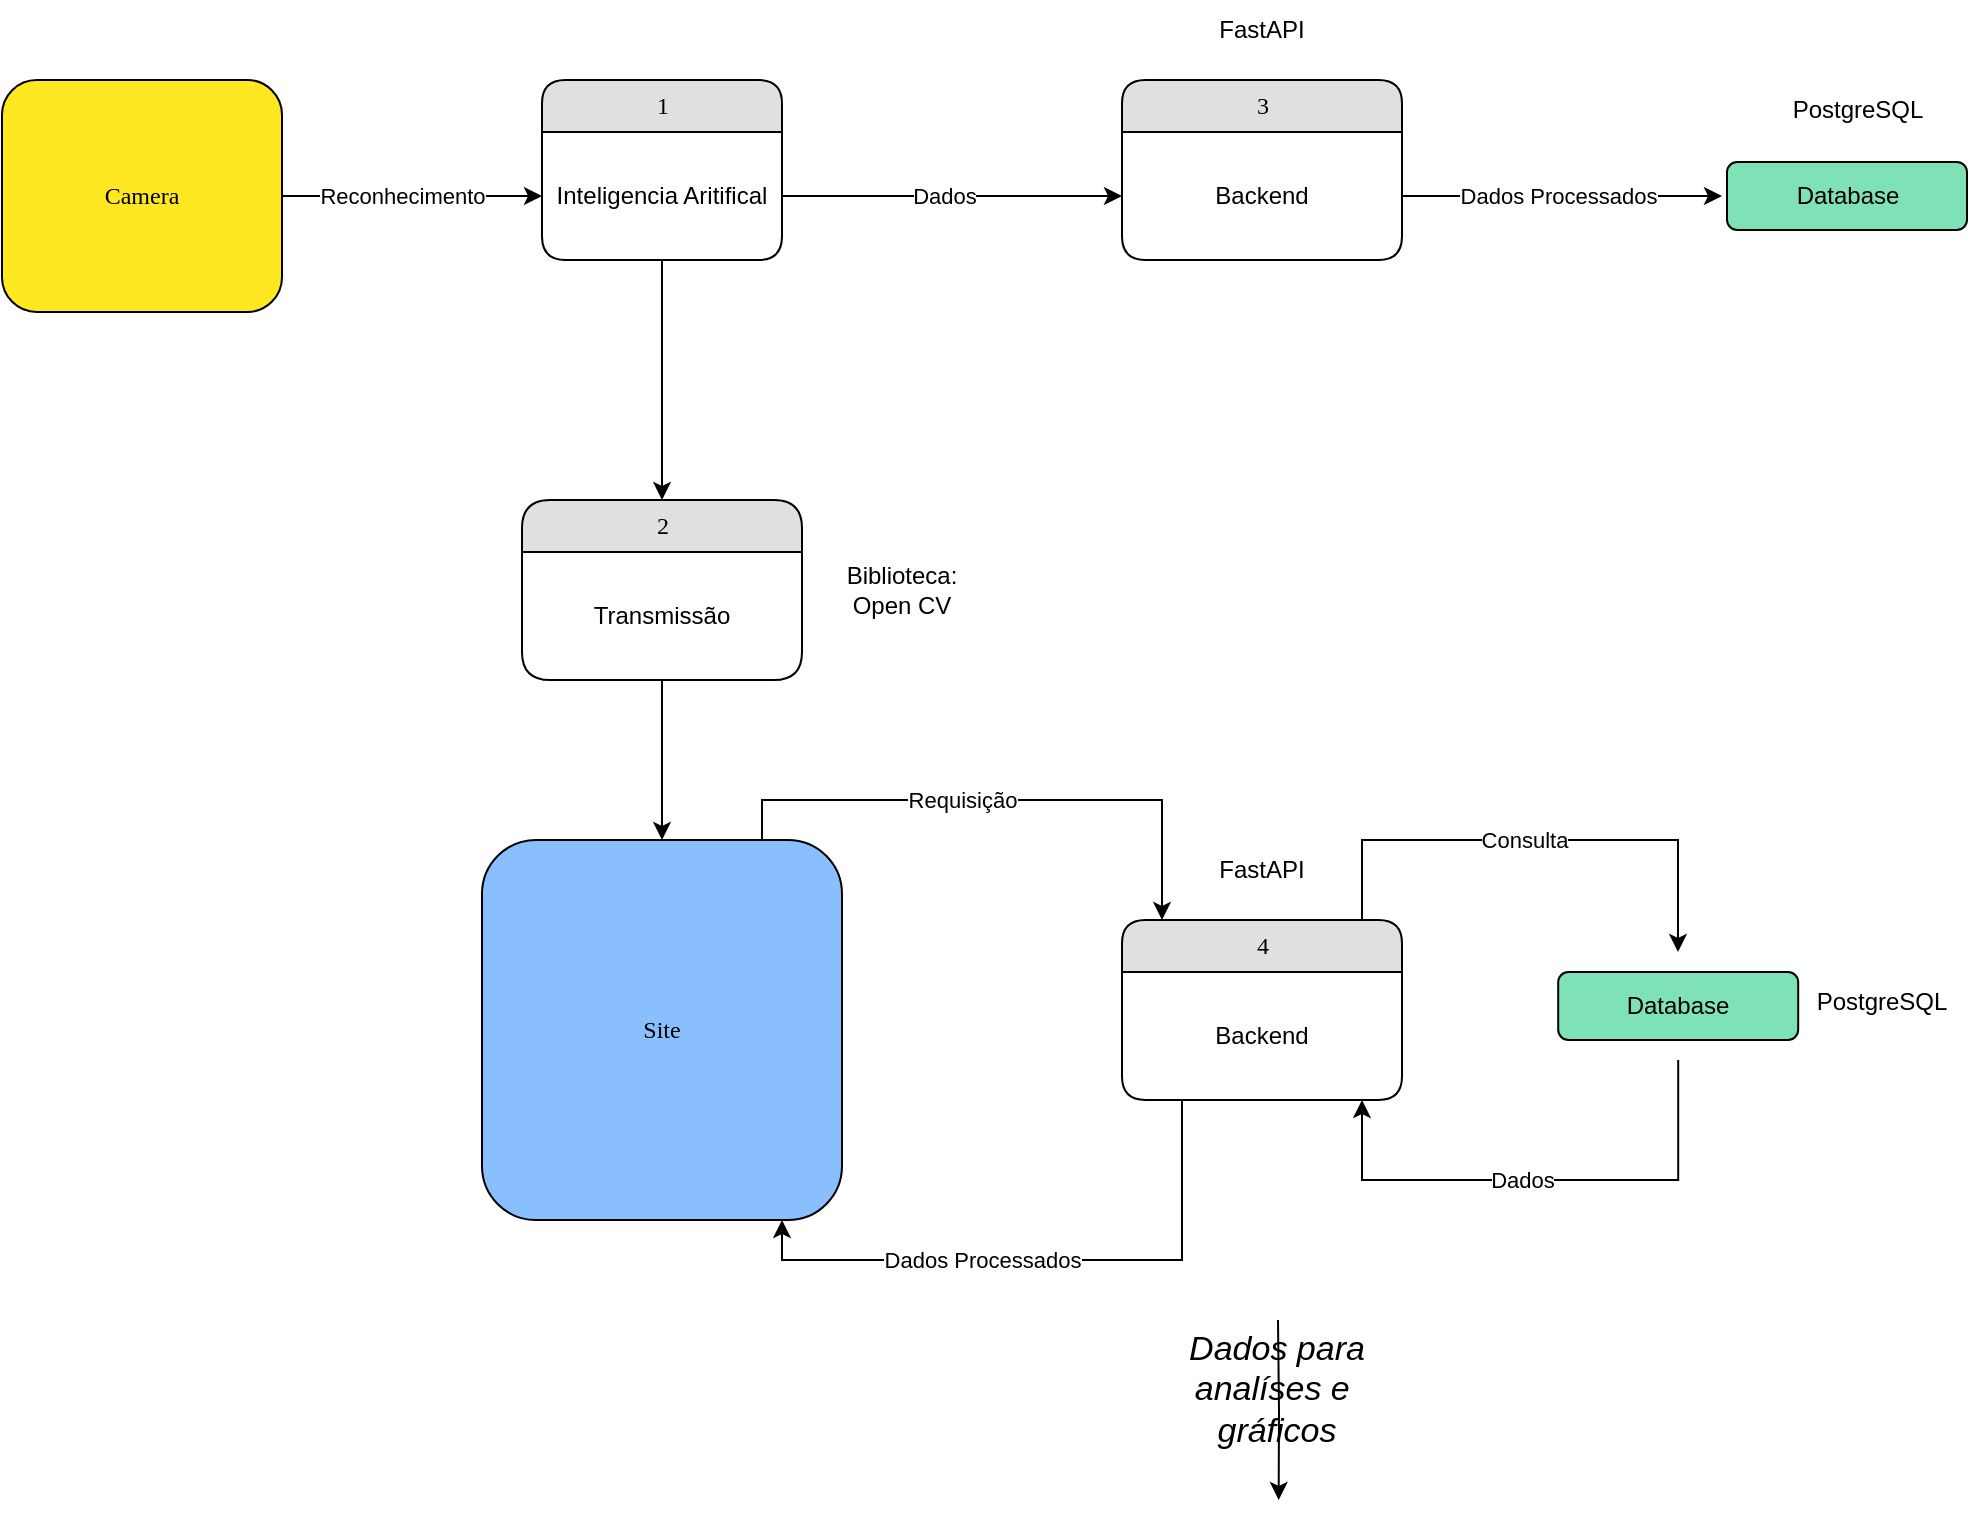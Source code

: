<mxfile version="26.1.1">
  <diagram name="Page-1" id="52a04d89-c75d-2922-d76d-85b35f80e030">
    <mxGraphModel dx="1615" dy="815" grid="1" gridSize="10" guides="1" tooltips="1" connect="1" arrows="1" fold="1" page="1" pageScale="1" pageWidth="1100" pageHeight="850" background="none" math="0" shadow="0">
      <root>
        <mxCell id="0" />
        <mxCell id="1" parent="0" />
        <mxCell id="lRav8HB0Zqkx85ylH6ax-5" style="edgeStyle=orthogonalEdgeStyle;rounded=0;orthogonalLoop=1;jettySize=auto;html=1;entryX=0;entryY=0.5;entryDx=0;entryDy=0;" edge="1" parent="1" source="lRav8HB0Zqkx85ylH6ax-1" target="lRav8HB0Zqkx85ylH6ax-4">
          <mxGeometry relative="1" as="geometry" />
        </mxCell>
        <mxCell id="lRav8HB0Zqkx85ylH6ax-10" value="Reconhecimento" style="edgeLabel;html=1;align=center;verticalAlign=middle;resizable=0;points=[];" vertex="1" connectable="0" parent="lRav8HB0Zqkx85ylH6ax-5">
          <mxGeometry x="0.149" y="2" relative="1" as="geometry">
            <mxPoint x="-15" y="2" as="offset" />
          </mxGeometry>
        </mxCell>
        <mxCell id="lRav8HB0Zqkx85ylH6ax-1" value="Camera" style="whiteSpace=wrap;html=1;rounded=1;shadow=0;comic=0;labelBackgroundColor=none;strokeWidth=1;fontFamily=Verdana;fontSize=12;align=center;fillColor=#FFE822;strokeColor=default;" vertex="1" parent="1">
          <mxGeometry x="40" y="550" width="140" height="116" as="geometry" />
        </mxCell>
        <mxCell id="lRav8HB0Zqkx85ylH6ax-25" style="edgeStyle=orthogonalEdgeStyle;rounded=0;orthogonalLoop=1;jettySize=auto;html=1;entryX=0.5;entryY=0;entryDx=0;entryDy=0;" edge="1" parent="1" source="lRav8HB0Zqkx85ylH6ax-3" target="lRav8HB0Zqkx85ylH6ax-21">
          <mxGeometry relative="1" as="geometry" />
        </mxCell>
        <mxCell id="lRav8HB0Zqkx85ylH6ax-3" value="1" style="swimlane;html=1;fontStyle=0;childLayout=stackLayout;horizontal=1;startSize=26;fillColor=#e0e0e0;horizontalStack=0;resizeParent=1;resizeLast=0;collapsible=1;marginBottom=0;swimlaneFillColor=#ffffff;align=center;rounded=1;shadow=0;comic=0;labelBackgroundColor=none;strokeWidth=1;fontFamily=Verdana;fontSize=12;verticalAlign=middle;" vertex="1" parent="1">
          <mxGeometry x="310" y="550" width="120" height="90" as="geometry" />
        </mxCell>
        <mxCell id="lRav8HB0Zqkx85ylH6ax-4" value="Inteligencia Aritifical" style="text;html=1;strokeColor=none;fillColor=none;spacingLeft=4;spacingRight=4;whiteSpace=wrap;overflow=hidden;rotatable=0;points=[[0,0.5],[1,0.5]];portConstraint=eastwest;align=center;rounded=1;verticalAlign=middle;" vertex="1" parent="lRav8HB0Zqkx85ylH6ax-3">
          <mxGeometry y="26" width="120" height="64" as="geometry" />
        </mxCell>
        <mxCell id="lRav8HB0Zqkx85ylH6ax-8" value="3" style="swimlane;html=1;fontStyle=0;childLayout=stackLayout;horizontal=1;startSize=26;fillColor=#e0e0e0;horizontalStack=0;resizeParent=1;resizeLast=0;collapsible=1;marginBottom=0;swimlaneFillColor=#ffffff;align=center;rounded=1;shadow=0;comic=0;labelBackgroundColor=none;strokeWidth=1;fontFamily=Verdana;fontSize=12" vertex="1" parent="1">
          <mxGeometry x="600" y="550" width="140" height="90" as="geometry" />
        </mxCell>
        <mxCell id="lRav8HB0Zqkx85ylH6ax-9" value="Backend" style="text;html=1;strokeColor=none;fillColor=none;spacingLeft=4;spacingRight=4;whiteSpace=wrap;overflow=hidden;rotatable=0;points=[[0,0.5],[1,0.5]];portConstraint=eastwest;align=center;rounded=1;verticalAlign=middle;" vertex="1" parent="lRav8HB0Zqkx85ylH6ax-8">
          <mxGeometry y="26" width="140" height="64" as="geometry" />
        </mxCell>
        <mxCell id="lRav8HB0Zqkx85ylH6ax-11" style="edgeStyle=orthogonalEdgeStyle;rounded=0;orthogonalLoop=1;jettySize=auto;html=1;" edge="1" parent="1" source="lRav8HB0Zqkx85ylH6ax-4" target="lRav8HB0Zqkx85ylH6ax-9">
          <mxGeometry relative="1" as="geometry" />
        </mxCell>
        <mxCell id="lRav8HB0Zqkx85ylH6ax-12" value="Dados" style="edgeLabel;html=1;align=center;verticalAlign=middle;resizable=0;points=[];" vertex="1" connectable="0" parent="lRav8HB0Zqkx85ylH6ax-11">
          <mxGeometry x="0.088" y="1" relative="1" as="geometry">
            <mxPoint x="-12" y="1" as="offset" />
          </mxGeometry>
        </mxCell>
        <mxCell id="lRav8HB0Zqkx85ylH6ax-15" style="edgeStyle=orthogonalEdgeStyle;rounded=0;orthogonalLoop=1;jettySize=auto;html=1;exitX=1;exitY=0.5;exitDx=0;exitDy=0;entryX=0;entryY=0.5;entryDx=0;entryDy=0;" edge="1" parent="1" source="lRav8HB0Zqkx85ylH6ax-9">
          <mxGeometry relative="1" as="geometry">
            <mxPoint x="900" y="608.0" as="targetPoint" />
          </mxGeometry>
        </mxCell>
        <mxCell id="lRav8HB0Zqkx85ylH6ax-17" value="FastAPI" style="text;html=1;align=center;verticalAlign=middle;whiteSpace=wrap;rounded=0;" vertex="1" parent="1">
          <mxGeometry x="640" y="510" width="60" height="30" as="geometry" />
        </mxCell>
        <mxCell id="lRav8HB0Zqkx85ylH6ax-26" style="edgeStyle=orthogonalEdgeStyle;rounded=0;orthogonalLoop=1;jettySize=auto;html=1;entryX=0.5;entryY=0;entryDx=0;entryDy=0;" edge="1" parent="1" source="lRav8HB0Zqkx85ylH6ax-21" target="lRav8HB0Zqkx85ylH6ax-24">
          <mxGeometry relative="1" as="geometry" />
        </mxCell>
        <mxCell id="lRav8HB0Zqkx85ylH6ax-21" value="2" style="swimlane;html=1;fontStyle=0;childLayout=stackLayout;horizontal=1;startSize=26;fillColor=#e0e0e0;horizontalStack=0;resizeParent=1;resizeLast=0;collapsible=1;marginBottom=0;swimlaneFillColor=#ffffff;align=center;rounded=1;shadow=0;comic=0;labelBackgroundColor=none;strokeWidth=1;fontFamily=Verdana;fontSize=12;arcSize=18;" vertex="1" parent="1">
          <mxGeometry x="300" y="760" width="140" height="90" as="geometry" />
        </mxCell>
        <mxCell id="lRav8HB0Zqkx85ylH6ax-22" value="Transmissão" style="text;html=1;strokeColor=none;fillColor=none;spacingLeft=4;spacingRight=4;whiteSpace=wrap;overflow=hidden;rotatable=0;points=[[0,0.5],[1,0.5]];portConstraint=eastwest;align=center;rounded=1;verticalAlign=middle;" vertex="1" parent="lRav8HB0Zqkx85ylH6ax-21">
          <mxGeometry y="26" width="140" height="64" as="geometry" />
        </mxCell>
        <mxCell id="lRav8HB0Zqkx85ylH6ax-23" value="Biblioteca: Open CV" style="text;html=1;align=center;verticalAlign=middle;whiteSpace=wrap;rounded=0;" vertex="1" parent="1">
          <mxGeometry x="460" y="790" width="60" height="30" as="geometry" />
        </mxCell>
        <mxCell id="lRav8HB0Zqkx85ylH6ax-33" style="edgeStyle=orthogonalEdgeStyle;rounded=0;orthogonalLoop=1;jettySize=auto;html=1;" edge="1" parent="1" source="lRav8HB0Zqkx85ylH6ax-24" target="lRav8HB0Zqkx85ylH6ax-38">
          <mxGeometry relative="1" as="geometry">
            <mxPoint x="470" y="910" as="sourcePoint" />
            <mxPoint x="645" y="940" as="targetPoint" />
            <Array as="points">
              <mxPoint x="420" y="910" />
              <mxPoint x="620" y="910" />
            </Array>
          </mxGeometry>
        </mxCell>
        <mxCell id="lRav8HB0Zqkx85ylH6ax-34" value="Requisição" style="edgeLabel;html=1;align=center;verticalAlign=middle;resizable=0;points=[];" vertex="1" connectable="0" parent="lRav8HB0Zqkx85ylH6ax-33">
          <mxGeometry x="0.047" y="-1" relative="1" as="geometry">
            <mxPoint x="-27" y="-1" as="offset" />
          </mxGeometry>
        </mxCell>
        <mxCell id="lRav8HB0Zqkx85ylH6ax-24" value="Site" style="whiteSpace=wrap;html=1;rounded=1;shadow=0;comic=0;labelBackgroundColor=none;strokeWidth=1;fontFamily=Verdana;fontSize=12;align=center;fillColor=#8ABFFF;strokeColor=default;" vertex="1" parent="1">
          <mxGeometry x="280" y="930" width="180" height="190" as="geometry" />
        </mxCell>
        <mxCell id="lRav8HB0Zqkx85ylH6ax-27" value="Dados Processados" style="edgeLabel;html=1;align=center;verticalAlign=middle;resizable=0;points=[];" vertex="1" connectable="0" parent="1">
          <mxGeometry x="818.095" y="608.0" as="geometry" />
        </mxCell>
        <mxCell id="lRav8HB0Zqkx85ylH6ax-29" value="PostgreSQL" style="text;html=1;align=center;verticalAlign=middle;whiteSpace=wrap;rounded=0;" vertex="1" parent="1">
          <mxGeometry x="938.1" y="550" width="60" height="30" as="geometry" />
        </mxCell>
        <mxCell id="lRav8HB0Zqkx85ylH6ax-42" style="edgeStyle=orthogonalEdgeStyle;rounded=0;orthogonalLoop=1;jettySize=auto;html=1;" edge="1" parent="1" source="lRav8HB0Zqkx85ylH6ax-53" target="lRav8HB0Zqkx85ylH6ax-38">
          <mxGeometry relative="1" as="geometry">
            <mxPoint x="873" y="1060" as="sourcePoint" />
            <Array as="points">
              <mxPoint x="878" y="1100" />
              <mxPoint x="720" y="1100" />
            </Array>
          </mxGeometry>
        </mxCell>
        <mxCell id="lRav8HB0Zqkx85ylH6ax-45" value="Dados" style="edgeLabel;html=1;align=center;verticalAlign=middle;resizable=0;points=[];" vertex="1" connectable="0" parent="lRav8HB0Zqkx85ylH6ax-42">
          <mxGeometry x="0.07" relative="1" as="geometry">
            <mxPoint as="offset" />
          </mxGeometry>
        </mxCell>
        <mxCell id="lRav8HB0Zqkx85ylH6ax-37" value="Dados para analíses e&amp;nbsp; gráficos" style="text;html=1;align=center;verticalAlign=middle;whiteSpace=wrap;rounded=0;fontSize=17;fontStyle=2" vertex="1" parent="1">
          <mxGeometry x="615" y="1190" width="125" height="30" as="geometry" />
        </mxCell>
        <mxCell id="lRav8HB0Zqkx85ylH6ax-43" style="edgeStyle=orthogonalEdgeStyle;rounded=0;orthogonalLoop=1;jettySize=auto;html=1;" edge="1" parent="1" source="lRav8HB0Zqkx85ylH6ax-38" target="lRav8HB0Zqkx85ylH6ax-24">
          <mxGeometry relative="1" as="geometry">
            <Array as="points">
              <mxPoint x="630" y="1140" />
              <mxPoint x="430" y="1140" />
            </Array>
          </mxGeometry>
        </mxCell>
        <mxCell id="lRav8HB0Zqkx85ylH6ax-46" value="Dados Processados" style="edgeLabel;html=1;align=center;verticalAlign=middle;resizable=0;points=[];" vertex="1" connectable="0" parent="lRav8HB0Zqkx85ylH6ax-43">
          <mxGeometry x="0.042" y="1" relative="1" as="geometry">
            <mxPoint x="-24" y="-1" as="offset" />
          </mxGeometry>
        </mxCell>
        <mxCell id="lRav8HB0Zqkx85ylH6ax-38" value="4" style="swimlane;html=1;fontStyle=0;childLayout=stackLayout;horizontal=1;startSize=26;fillColor=#e0e0e0;horizontalStack=0;resizeParent=1;resizeLast=0;collapsible=1;marginBottom=0;swimlaneFillColor=#ffffff;align=center;rounded=1;shadow=0;comic=0;labelBackgroundColor=none;strokeWidth=1;fontFamily=Verdana;fontSize=12" vertex="1" parent="1">
          <mxGeometry x="600" y="970" width="140" height="90" as="geometry" />
        </mxCell>
        <mxCell id="lRav8HB0Zqkx85ylH6ax-39" value="Backend" style="text;html=1;strokeColor=none;fillColor=none;spacingLeft=4;spacingRight=4;whiteSpace=wrap;overflow=hidden;rotatable=0;points=[[0,0.5],[1,0.5]];portConstraint=eastwest;align=center;rounded=1;verticalAlign=middle;" vertex="1" parent="lRav8HB0Zqkx85ylH6ax-38">
          <mxGeometry y="26" width="140" height="64" as="geometry" />
        </mxCell>
        <mxCell id="lRav8HB0Zqkx85ylH6ax-41" style="edgeStyle=orthogonalEdgeStyle;rounded=0;orthogonalLoop=1;jettySize=auto;html=1;" edge="1" parent="1" source="lRav8HB0Zqkx85ylH6ax-38" target="lRav8HB0Zqkx85ylH6ax-53">
          <mxGeometry relative="1" as="geometry">
            <mxPoint x="874" y="1000" as="targetPoint" />
            <Array as="points">
              <mxPoint x="720" y="930" />
              <mxPoint x="878" y="930" />
            </Array>
          </mxGeometry>
        </mxCell>
        <mxCell id="lRav8HB0Zqkx85ylH6ax-44" value="Consulta" style="edgeLabel;html=1;align=center;verticalAlign=middle;resizable=0;points=[];" vertex="1" connectable="0" parent="lRav8HB0Zqkx85ylH6ax-41">
          <mxGeometry x="0.159" relative="1" as="geometry">
            <mxPoint x="-26" as="offset" />
          </mxGeometry>
        </mxCell>
        <mxCell id="lRav8HB0Zqkx85ylH6ax-47" value="FastAPI" style="text;html=1;align=center;verticalAlign=middle;whiteSpace=wrap;rounded=0;" vertex="1" parent="1">
          <mxGeometry x="640" y="930" width="60" height="30" as="geometry" />
        </mxCell>
        <mxCell id="lRav8HB0Zqkx85ylH6ax-48" value="PostgreSQL" style="text;html=1;align=center;verticalAlign=middle;whiteSpace=wrap;rounded=0;" vertex="1" parent="1">
          <mxGeometry x="950" y="996" width="60" height="30" as="geometry" />
        </mxCell>
        <mxCell id="lRav8HB0Zqkx85ylH6ax-53" value="Database" style="rounded=1;whiteSpace=wrap;html=1;fillColor=#7FE1B6;perimeterSpacing=10;" vertex="1" parent="1">
          <mxGeometry x="818.1" y="996" width="120" height="34" as="geometry" />
        </mxCell>
        <mxCell id="lRav8HB0Zqkx85ylH6ax-54" style="edgeStyle=orthogonalEdgeStyle;rounded=0;orthogonalLoop=1;jettySize=auto;html=1;exitX=0.5;exitY=0;exitDx=0;exitDy=0;" edge="1" parent="1">
          <mxGeometry relative="1" as="geometry">
            <mxPoint x="678.333" y="1260" as="targetPoint" />
            <mxPoint x="678" y="1170" as="sourcePoint" />
          </mxGeometry>
        </mxCell>
        <mxCell id="lRav8HB0Zqkx85ylH6ax-55" value="Database" style="rounded=1;whiteSpace=wrap;html=1;fillColor=#7FE1B6;" vertex="1" parent="1">
          <mxGeometry x="902.5" y="591" width="120" height="34" as="geometry" />
        </mxCell>
      </root>
    </mxGraphModel>
  </diagram>
</mxfile>
